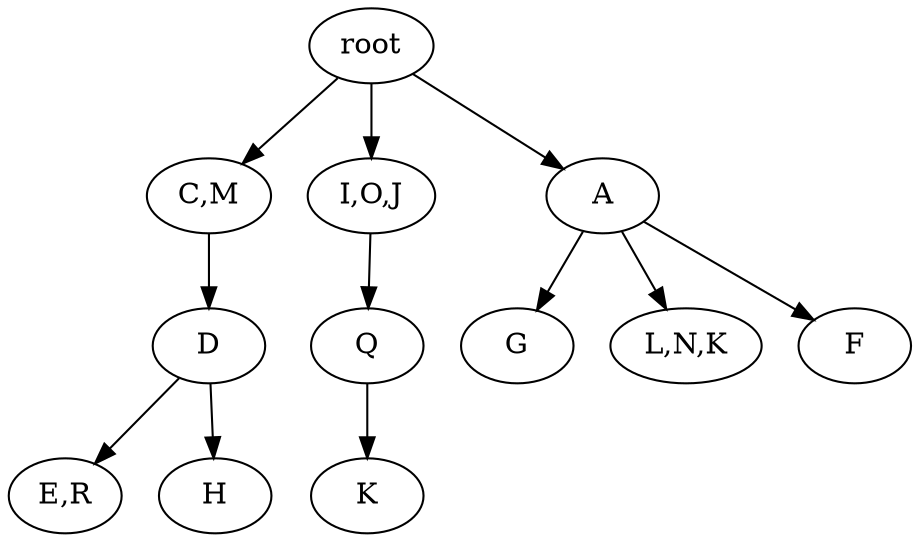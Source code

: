 strict digraph G {
	graph [name=G];
	0	 [label=root];
	1	 [label="C,M"];
	0 -> 1;
	2	 [label="I,O,J"];
	0 -> 2;
	3	 [label=A];
	0 -> 3;
	4	 [label=D];
	1 -> 4;
	5	 [label=Q];
	2 -> 5;
	6	 [label=G];
	3 -> 6;
	7	 [label="L,N,K"];
	3 -> 7;
	8	 [label=F];
	3 -> 8;
	9	 [label="E,R"];
	4 -> 9;
	10	 [label=H];
	4 -> 10;
	11	 [label=K];
	5 -> 11;
}
